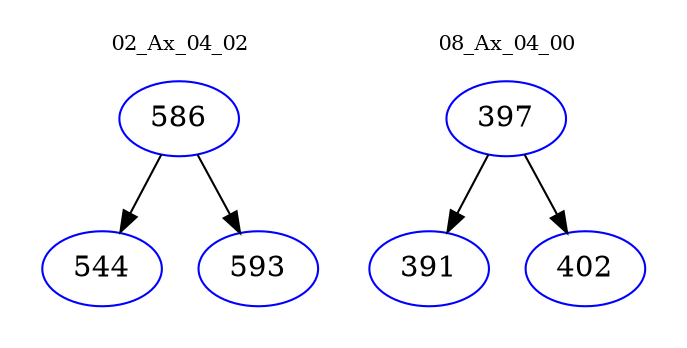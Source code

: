 digraph{
subgraph cluster_0 {
color = white
label = "02_Ax_04_02";
fontsize=10;
T0_586 [label="586", color="blue"]
T0_586 -> T0_544 [color="black"]
T0_544 [label="544", color="blue"]
T0_586 -> T0_593 [color="black"]
T0_593 [label="593", color="blue"]
}
subgraph cluster_1 {
color = white
label = "08_Ax_04_00";
fontsize=10;
T1_397 [label="397", color="blue"]
T1_397 -> T1_391 [color="black"]
T1_391 [label="391", color="blue"]
T1_397 -> T1_402 [color="black"]
T1_402 [label="402", color="blue"]
}
}
